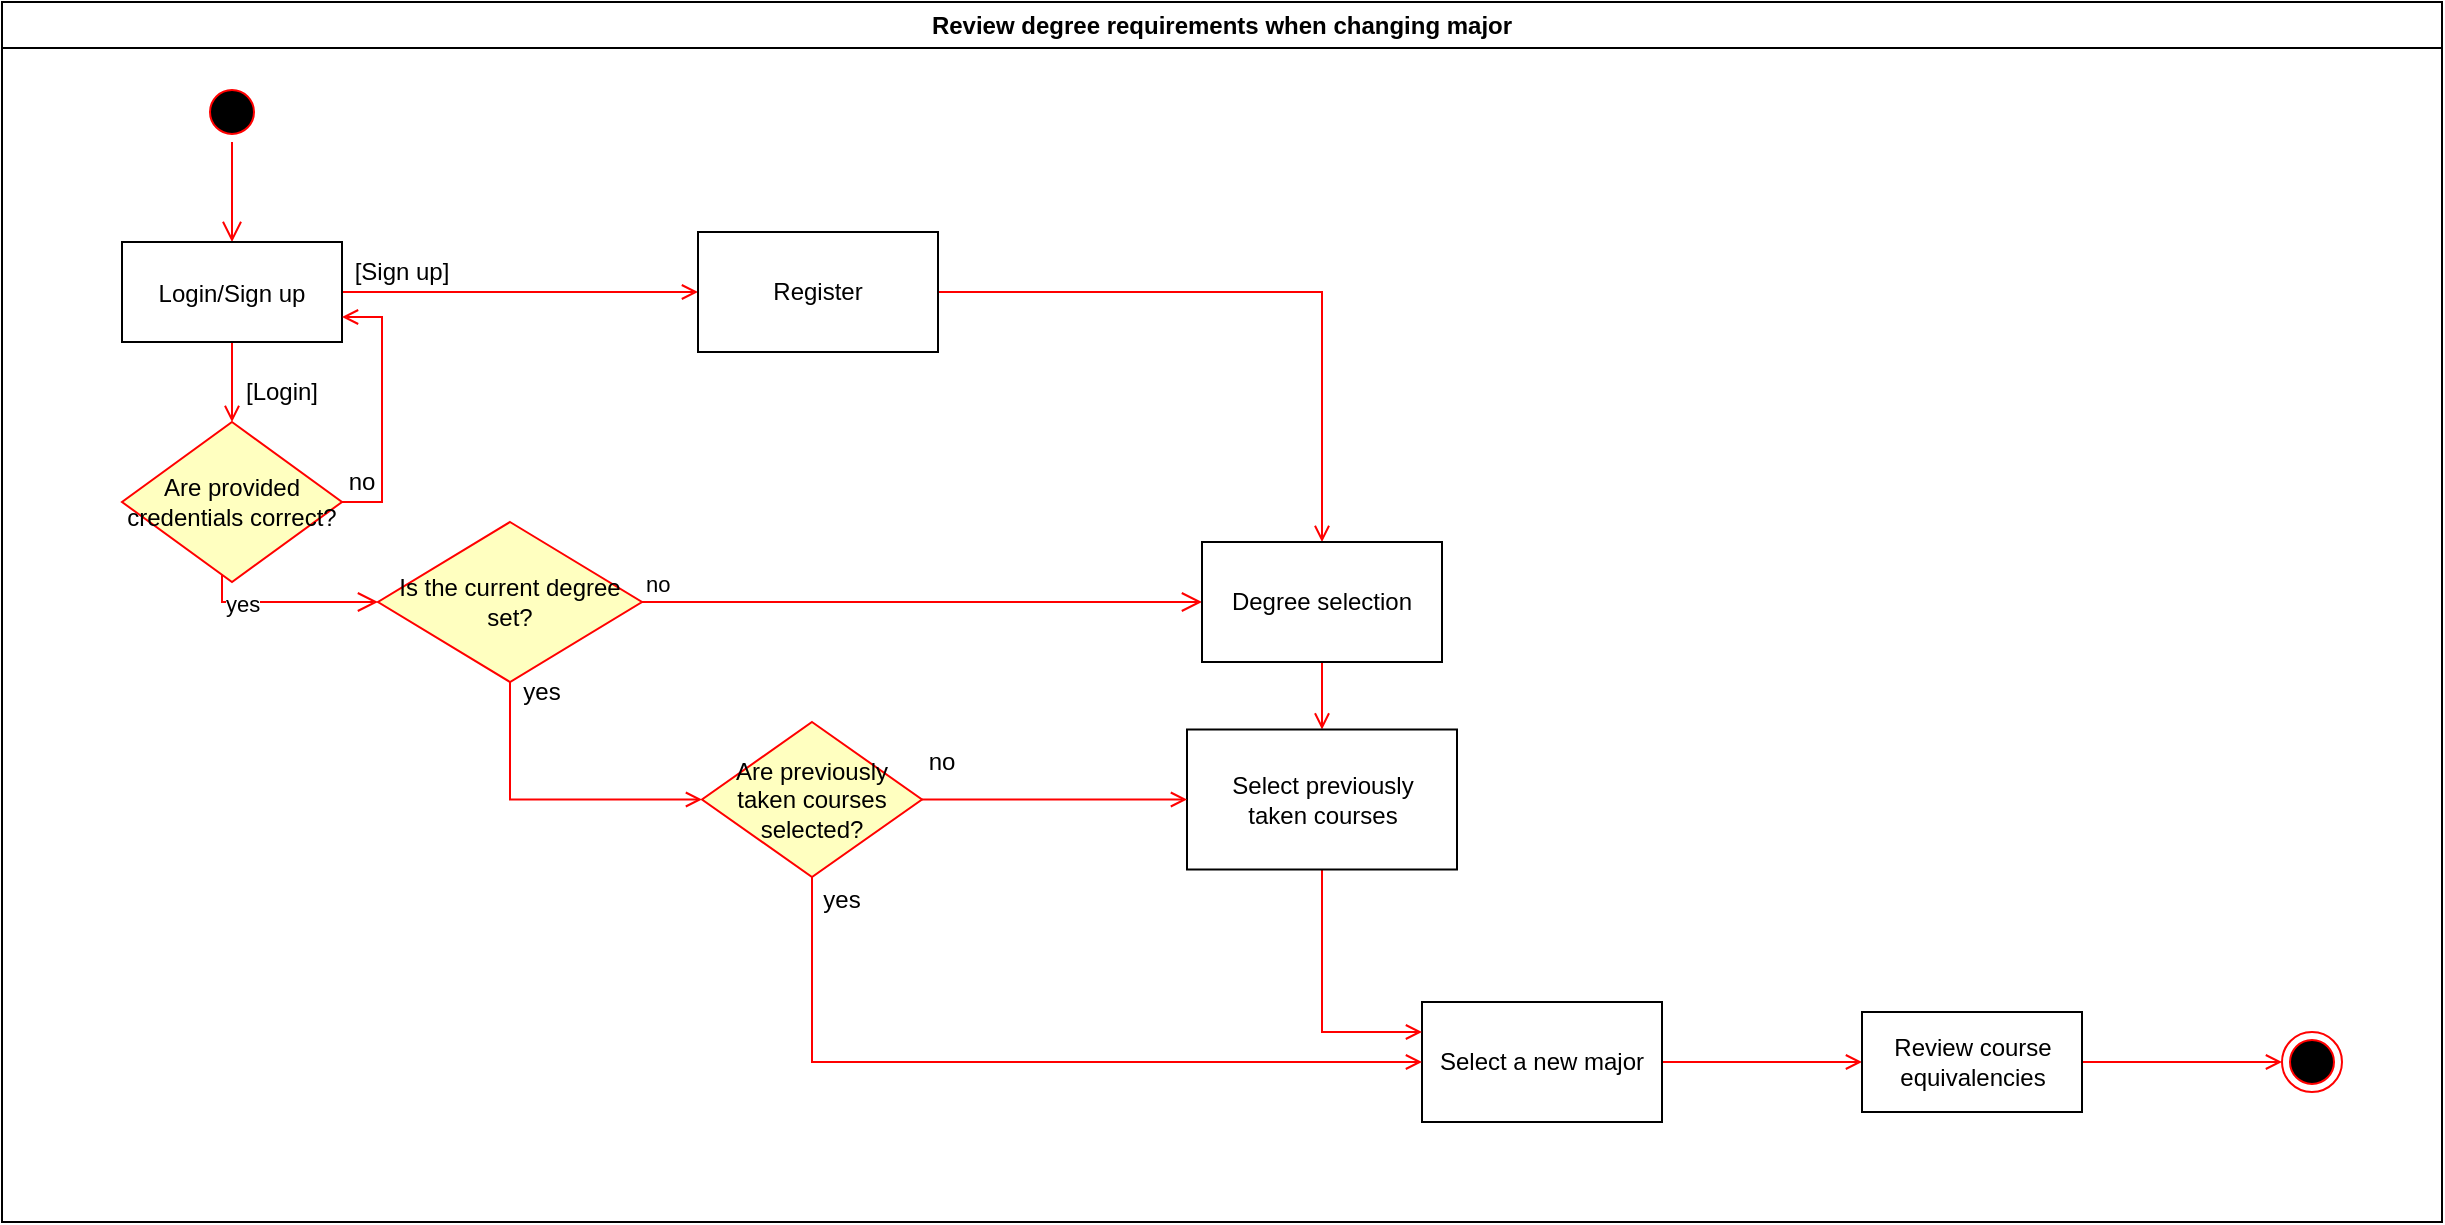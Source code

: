 <mxfile version="20.3.7" type="device"><diagram name="Page-1" id="e7e014a7-5840-1c2e-5031-d8a46d1fe8dd"><mxGraphModel dx="3685" dy="2232" grid="1" gridSize="10" guides="1" tooltips="1" connect="1" arrows="1" fold="1" page="1" pageScale="1" pageWidth="1654" pageHeight="1169" background="none" math="0" shadow="0"><root><mxCell id="0"/><mxCell id="1" parent="0"/><mxCell id="2" value="Review degree requirements when changing major" style="swimlane;whiteSpace=wrap;fillColor=#FFFFFF;" parent="1" vertex="1"><mxGeometry x="-40" y="-10" width="1220" height="610" as="geometry"><mxRectangle x="164.5" y="140" width="90" height="30" as="alternateBounds"/></mxGeometry></mxCell><mxCell id="5" value="" style="ellipse;shape=startState;fillColor=#000000;strokeColor=#ff0000;" parent="2" vertex="1"><mxGeometry x="100" y="40" width="30" height="30" as="geometry"/></mxCell><mxCell id="6" value="" style="edgeStyle=elbowEdgeStyle;elbow=horizontal;verticalAlign=bottom;endArrow=open;endSize=8;strokeColor=#FF0000;endFill=1;rounded=0" parent="2" source="5" target="7" edge="1"><mxGeometry x="100" y="40" as="geometry"><mxPoint x="115" y="110" as="targetPoint"/></mxGeometry></mxCell><mxCell id="mymNeRADNCANwHTslU32-52" style="edgeStyle=orthogonalEdgeStyle;rounded=0;orthogonalLoop=1;jettySize=auto;html=1;exitX=0.5;exitY=1;exitDx=0;exitDy=0;entryX=0.5;entryY=0;entryDx=0;entryDy=0;endArrow=open;endFill=0;strokeColor=#FF0000;" edge="1" parent="2" source="7" target="mymNeRADNCANwHTslU32-49"><mxGeometry relative="1" as="geometry"/></mxCell><mxCell id="mymNeRADNCANwHTslU32-58" style="edgeStyle=orthogonalEdgeStyle;rounded=0;orthogonalLoop=1;jettySize=auto;html=1;exitX=1;exitY=0.5;exitDx=0;exitDy=0;strokeColor=#FF0000;endArrow=open;endFill=0;" edge="1" parent="2" source="7" target="mymNeRADNCANwHTslU32-54"><mxGeometry relative="1" as="geometry"/></mxCell><mxCell id="7" value="Login/Sign up" style="" parent="2" vertex="1"><mxGeometry x="60" y="120" width="110" height="50" as="geometry"/></mxCell><mxCell id="mymNeRADNCANwHTslU32-43" value="" style="ellipse;html=1;shape=endState;fillColor=#000000;strokeColor=#ff0000;" vertex="1" parent="2"><mxGeometry x="1140" y="515" width="30" height="30" as="geometry"/></mxCell><mxCell id="mymNeRADNCANwHTslU32-56" style="edgeStyle=orthogonalEdgeStyle;rounded=0;orthogonalLoop=1;jettySize=auto;html=1;exitX=1;exitY=0.5;exitDx=0;exitDy=0;strokeColor=#FF0000;endArrow=open;endFill=0;entryX=1;entryY=0.75;entryDx=0;entryDy=0;" edge="1" parent="2" source="mymNeRADNCANwHTslU32-49" target="7"><mxGeometry relative="1" as="geometry"><mxPoint x="280" y="200" as="targetPoint"/></mxGeometry></mxCell><mxCell id="mymNeRADNCANwHTslU32-49" value="Are provided credentials correct?" style="rhombus;whiteSpace=wrap;html=1;fillColor=#ffffc0;strokeColor=#ff0000;" vertex="1" parent="2"><mxGeometry x="60" y="210" width="110" height="80" as="geometry"/></mxCell><mxCell id="mymNeRADNCANwHTslU32-51" value="yes" style="edgeStyle=orthogonalEdgeStyle;html=1;align=left;verticalAlign=top;endArrow=open;endSize=8;strokeColor=#ff0000;rounded=0;entryX=0;entryY=0.5;entryDx=0;entryDy=0;" edge="1" source="mymNeRADNCANwHTslU32-49" parent="2" target="mymNeRADNCANwHTslU32-61"><mxGeometry x="-0.956" relative="1" as="geometry"><mxPoint x="270" y="340" as="targetPoint"/><Array as="points"><mxPoint x="110" y="300"/></Array><mxPoint as="offset"/></mxGeometry></mxCell><mxCell id="mymNeRADNCANwHTslU32-53" value="[Login]" style="text;html=1;strokeColor=none;fillColor=none;align=center;verticalAlign=middle;whiteSpace=wrap;rounded=0;" vertex="1" parent="2"><mxGeometry x="110" y="180" width="60" height="30" as="geometry"/></mxCell><mxCell id="mymNeRADNCANwHTslU32-65" value="" style="edgeStyle=orthogonalEdgeStyle;rounded=0;orthogonalLoop=1;jettySize=auto;html=1;strokeColor=#FF0000;endArrow=open;endFill=0;" edge="1" parent="2" source="mymNeRADNCANwHTslU32-54" target="mymNeRADNCANwHTslU32-64"><mxGeometry relative="1" as="geometry"/></mxCell><mxCell id="mymNeRADNCANwHTslU32-54" value="Register" style="rounded=0;whiteSpace=wrap;html=1;" vertex="1" parent="2"><mxGeometry x="348" y="115" width="120" height="60" as="geometry"/></mxCell><mxCell id="mymNeRADNCANwHTslU32-57" value="no" style="text;html=1;strokeColor=none;fillColor=none;align=center;verticalAlign=middle;whiteSpace=wrap;rounded=0;" vertex="1" parent="2"><mxGeometry x="150" y="225" width="60" height="30" as="geometry"/></mxCell><mxCell id="mymNeRADNCANwHTslU32-60" value="&lt;div&gt;[Sign up]&lt;/div&gt;" style="text;html=1;strokeColor=none;fillColor=none;align=center;verticalAlign=middle;whiteSpace=wrap;rounded=0;" vertex="1" parent="2"><mxGeometry x="170" y="120" width="60" height="30" as="geometry"/></mxCell><mxCell id="mymNeRADNCANwHTslU32-93" style="edgeStyle=orthogonalEdgeStyle;rounded=0;orthogonalLoop=1;jettySize=auto;html=1;exitX=0.5;exitY=1;exitDx=0;exitDy=0;entryX=0;entryY=0.5;entryDx=0;entryDy=0;strokeColor=#FF0000;endArrow=open;endFill=0;" edge="1" parent="2" source="mymNeRADNCANwHTslU32-61" target="mymNeRADNCANwHTslU32-92"><mxGeometry relative="1" as="geometry"/></mxCell><mxCell id="mymNeRADNCANwHTslU32-61" value="Is the current degree set?" style="rhombus;whiteSpace=wrap;html=1;fillColor=#ffffc0;strokeColor=#ff0000;" vertex="1" parent="2"><mxGeometry x="188" y="260" width="132" height="80" as="geometry"/></mxCell><mxCell id="mymNeRADNCANwHTslU32-62" value="no" style="edgeStyle=orthogonalEdgeStyle;html=1;align=left;verticalAlign=bottom;endArrow=open;endSize=8;strokeColor=#ff0000;rounded=0;entryX=0;entryY=0.5;entryDx=0;entryDy=0;" edge="1" source="mymNeRADNCANwHTslU32-61" parent="2" target="mymNeRADNCANwHTslU32-64"><mxGeometry x="-1" relative="1" as="geometry"><mxPoint x="348" y="300" as="targetPoint"/></mxGeometry></mxCell><mxCell id="mymNeRADNCANwHTslU32-99" style="edgeStyle=orthogonalEdgeStyle;rounded=0;orthogonalLoop=1;jettySize=auto;html=1;exitX=0.5;exitY=1;exitDx=0;exitDy=0;entryX=0.5;entryY=0;entryDx=0;entryDy=0;strokeColor=#FF0000;endArrow=open;endFill=0;" edge="1" parent="2" source="mymNeRADNCANwHTslU32-64" target="mymNeRADNCANwHTslU32-89"><mxGeometry relative="1" as="geometry"/></mxCell><mxCell id="mymNeRADNCANwHTslU32-64" value="&lt;div&gt;Degree selection&lt;/div&gt;" style="rounded=0;whiteSpace=wrap;html=1;" vertex="1" parent="2"><mxGeometry x="600" y="270" width="120" height="60" as="geometry"/></mxCell><mxCell id="mymNeRADNCANwHTslU32-71" value="" style="edgeStyle=orthogonalEdgeStyle;rounded=0;orthogonalLoop=1;jettySize=auto;html=1;strokeColor=#FF0000;endArrow=open;endFill=0;exitX=1;exitY=0.5;exitDx=0;exitDy=0;entryX=0;entryY=0.5;entryDx=0;entryDy=0;" edge="1" parent="2" source="mymNeRADNCANwHTslU32-66" target="mymNeRADNCANwHTslU32-105"><mxGeometry relative="1" as="geometry"><mxPoint x="901.14" y="529.36" as="targetPoint"/><Array as="points"/></mxGeometry></mxCell><mxCell id="mymNeRADNCANwHTslU32-66" value="Select a new major" style="rounded=0;whiteSpace=wrap;html=1;" vertex="1" parent="2"><mxGeometry x="710" y="500" width="120" height="60" as="geometry"/></mxCell><mxCell id="mymNeRADNCANwHTslU32-103" style="edgeStyle=orthogonalEdgeStyle;rounded=0;orthogonalLoop=1;jettySize=auto;html=1;exitX=0.5;exitY=1;exitDx=0;exitDy=0;entryX=0;entryY=0.25;entryDx=0;entryDy=0;strokeColor=#FF0000;endArrow=open;endFill=0;" edge="1" parent="2" source="mymNeRADNCANwHTslU32-89" target="mymNeRADNCANwHTslU32-66"><mxGeometry relative="1" as="geometry"/></mxCell><mxCell id="mymNeRADNCANwHTslU32-89" value="&lt;div&gt;Select previously &lt;br&gt;&lt;/div&gt;&lt;div&gt;taken courses&lt;/div&gt;" style="html=1;" vertex="1" parent="2"><mxGeometry x="592.5" y="363.75" width="135" height="70" as="geometry"/></mxCell><mxCell id="mymNeRADNCANwHTslU32-101" style="edgeStyle=orthogonalEdgeStyle;rounded=0;orthogonalLoop=1;jettySize=auto;html=1;exitX=1;exitY=0.5;exitDx=0;exitDy=0;entryX=0;entryY=0.5;entryDx=0;entryDy=0;strokeColor=#FF0000;endArrow=open;endFill=0;" edge="1" parent="2" source="mymNeRADNCANwHTslU32-92" target="mymNeRADNCANwHTslU32-89"><mxGeometry relative="1" as="geometry"/></mxCell><mxCell id="mymNeRADNCANwHTslU32-92" value="Are previously taken courses selected? " style="rhombus;whiteSpace=wrap;html=1;fillColor=#ffffc0;strokeColor=#ff0000;" vertex="1" parent="2"><mxGeometry x="350" y="360" width="110" height="77.5" as="geometry"/></mxCell><mxCell id="mymNeRADNCANwHTslU32-95" value="&lt;div&gt;yes&lt;/div&gt;" style="text;html=1;strokeColor=none;fillColor=none;align=center;verticalAlign=middle;whiteSpace=wrap;rounded=0;" vertex="1" parent="2"><mxGeometry x="240" y="330" width="60" height="30" as="geometry"/></mxCell><mxCell id="mymNeRADNCANwHTslU32-97" value="&lt;div&gt;no&lt;/div&gt;" style="text;html=1;strokeColor=none;fillColor=none;align=center;verticalAlign=middle;whiteSpace=wrap;rounded=0;" vertex="1" parent="2"><mxGeometry x="440" y="370" width="60" height="20" as="geometry"/></mxCell><mxCell id="mymNeRADNCANwHTslU32-98" style="edgeStyle=orthogonalEdgeStyle;rounded=0;orthogonalLoop=1;jettySize=auto;html=1;exitX=0.5;exitY=1;exitDx=0;exitDy=0;strokeColor=#FF0000;endArrow=open;endFill=0;entryX=0;entryY=0.5;entryDx=0;entryDy=0;" edge="1" parent="2" source="mymNeRADNCANwHTslU32-92" target="mymNeRADNCANwHTslU32-66"><mxGeometry relative="1" as="geometry"><mxPoint x="580" y="470" as="targetPoint"/><Array as="points"><mxPoint x="405" y="530"/></Array></mxGeometry></mxCell><mxCell id="mymNeRADNCANwHTslU32-102" value="&lt;div&gt;yes&lt;/div&gt;" style="text;html=1;strokeColor=none;fillColor=none;align=center;verticalAlign=middle;whiteSpace=wrap;rounded=0;" vertex="1" parent="2"><mxGeometry x="390" y="433.75" width="60" height="30" as="geometry"/></mxCell><mxCell id="mymNeRADNCANwHTslU32-106" style="edgeStyle=orthogonalEdgeStyle;rounded=0;orthogonalLoop=1;jettySize=auto;html=1;exitX=1;exitY=0.5;exitDx=0;exitDy=0;strokeColor=#FF0000;endArrow=open;endFill=0;entryX=0;entryY=0.5;entryDx=0;entryDy=0;" edge="1" parent="2" source="mymNeRADNCANwHTslU32-105" target="mymNeRADNCANwHTslU32-43"><mxGeometry relative="1" as="geometry"><mxPoint x="1120" y="530" as="targetPoint"/></mxGeometry></mxCell><mxCell id="mymNeRADNCANwHTslU32-105" value="&lt;div&gt;Review course&lt;/div&gt;&lt;div&gt;equivalencies&lt;/div&gt;" style="html=1;fillColor=#FFFFFF;" vertex="1" parent="2"><mxGeometry x="930" y="505" width="110" height="50" as="geometry"/></mxCell></root></mxGraphModel></diagram></mxfile>